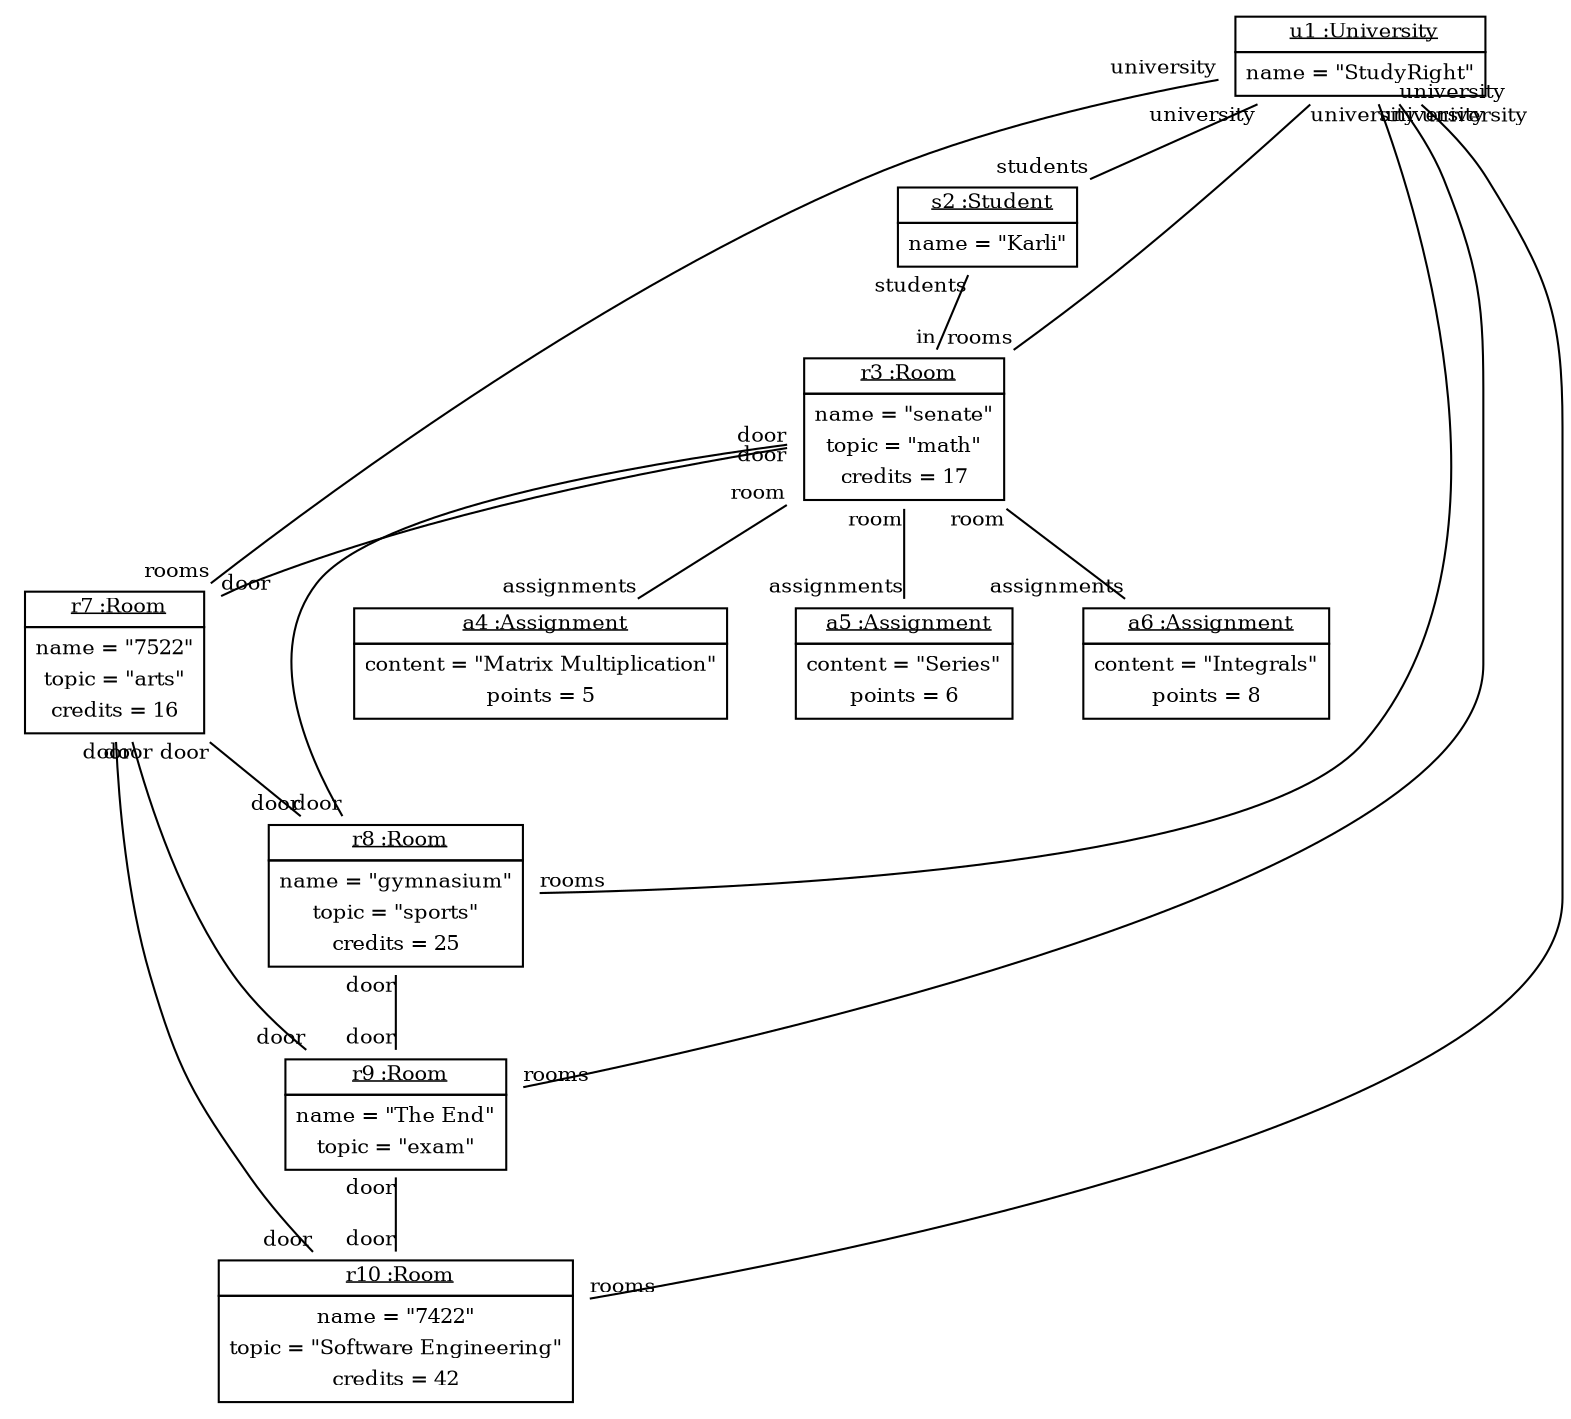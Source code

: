 graph ObjectDiagram {
   node [shape = none, fontsize = 10];
   edge [fontsize = 10];
   compound=true;

u1 [label=<<table border='0' cellborder='1' cellspacing='0'> <tr> <td> <u>u1 :University</u></td></tr><tr><td><table border='0' cellborder='0' cellspacing='0'><tr><td>name = "StudyRight"</td></tr></table></td></tr></table>>];
s2 [label=<<table border='0' cellborder='1' cellspacing='0'> <tr> <td> <u>s2 :Student</u></td></tr><tr><td><table border='0' cellborder='0' cellspacing='0'><tr><td>name = "Karli"</td></tr></table></td></tr></table>>];
r3 [label=<<table border='0' cellborder='1' cellspacing='0'> <tr> <td> <u>r3 :Room</u></td></tr><tr><td><table border='0' cellborder='0' cellspacing='0'><tr><td>name = "senate"</td></tr><tr><td>topic = "math"</td></tr><tr><td>credits = 17</td></tr></table></td></tr></table>>];
r7 [label=<<table border='0' cellborder='1' cellspacing='0'> <tr> <td> <u>r7 :Room</u></td></tr><tr><td><table border='0' cellborder='0' cellspacing='0'><tr><td>name = "7522"</td></tr><tr><td>topic = "arts"</td></tr><tr><td>credits = 16</td></tr></table></td></tr></table>>];
r8 [label=<<table border='0' cellborder='1' cellspacing='0'> <tr> <td> <u>r8 :Room</u></td></tr><tr><td><table border='0' cellborder='0' cellspacing='0'><tr><td>name = "gymnasium"</td></tr><tr><td>topic = "sports"</td></tr><tr><td>credits = 25</td></tr></table></td></tr></table>>];
r9 [label=<<table border='0' cellborder='1' cellspacing='0'> <tr> <td> <u>r9 :Room</u></td></tr><tr><td><table border='0' cellborder='0' cellspacing='0'><tr><td>name = "The End"</td></tr><tr><td>topic = "exam"</td></tr></table></td></tr></table>>];
r10 [label=<<table border='0' cellborder='1' cellspacing='0'> <tr> <td> <u>r10 :Room</u></td></tr><tr><td><table border='0' cellborder='0' cellspacing='0'><tr><td>name = "7422"</td></tr><tr><td>topic = "Software Engineering"</td></tr><tr><td>credits = 42</td></tr></table></td></tr></table>>];
a4 [label=<<table border='0' cellborder='1' cellspacing='0'> <tr> <td> <u>a4 :Assignment</u></td></tr><tr><td><table border='0' cellborder='0' cellspacing='0'><tr><td>content = "Matrix Multiplication"</td></tr><tr><td>points = 5</td></tr></table></td></tr></table>>];
a5 [label=<<table border='0' cellborder='1' cellspacing='0'> <tr> <td> <u>a5 :Assignment</u></td></tr><tr><td><table border='0' cellborder='0' cellspacing='0'><tr><td>content = "Series"</td></tr><tr><td>points = 6</td></tr></table></td></tr></table>>];
a6 [label=<<table border='0' cellborder='1' cellspacing='0'> <tr> <td> <u>a6 :Assignment</u></td></tr><tr><td><table border='0' cellborder='0' cellspacing='0'><tr><td>content = "Integrals"</td></tr><tr><td>points = 8</td></tr></table></td></tr></table>>];

u1 -- s2 [headlabel = "students" taillabel = "university"];
u1 -- r3 [headlabel = "rooms" taillabel = "university"];
u1 -- r7 [headlabel = "rooms" taillabel = "university"];
u1 -- r8 [headlabel = "rooms" taillabel = "university"];
u1 -- r9 [headlabel = "rooms" taillabel = "university"];
u1 -- r10 [headlabel = "rooms" taillabel = "university"];
s2 -- r3 [headlabel = "in" taillabel = "students"];
r3 -- r7 [headlabel = "door" taillabel = "door"];
r3 -- r8 [headlabel = "door" taillabel = "door"];
r3 -- a4 [headlabel = "assignments" taillabel = "room"];
r3 -- a5 [headlabel = "assignments" taillabel = "room"];
r3 -- a6 [headlabel = "assignments" taillabel = "room"];
r7 -- r8 [headlabel = "door" taillabel = "door"];
r7 -- r9 [headlabel = "door" taillabel = "door"];
r7 -- r10 [headlabel = "door" taillabel = "door"];
r8 -- r9 [headlabel = "door" taillabel = "door"];
r9 -- r10 [headlabel = "door" taillabel = "door"];
}
